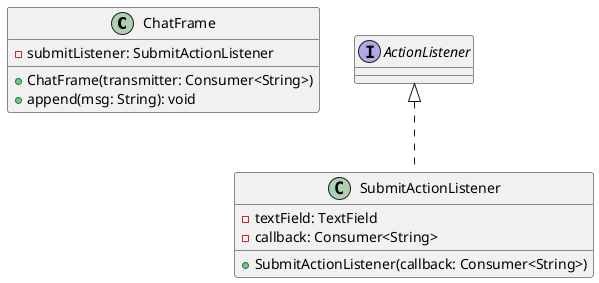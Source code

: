 @startuml

class ChatFrame {
    - submitListener: SubmitActionListener

    + ChatFrame(transmitter: Consumer<String>)
    + append(msg: String): void
}

class SubmitActionListener implements ActionListener {
    - textField: TextField
    - callback: Consumer<String>

    + SubmitActionListener(callback: Consumer<String>)
}

@enduml